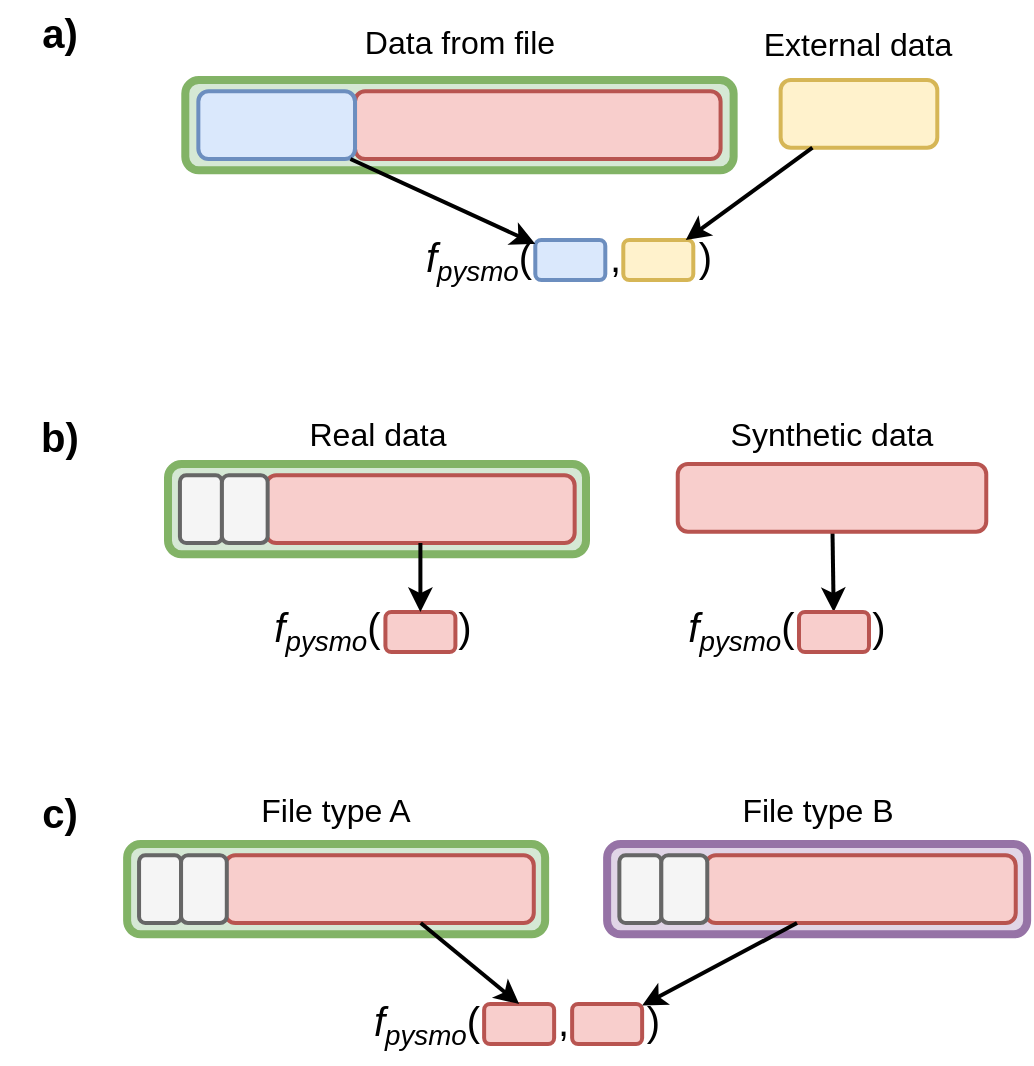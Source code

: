 <mxfile version="18.0.6" type="device"><diagram id="o-GlBjIIxTXlQrCIFuJj" name="Page-1"><mxGraphModel dx="1102" dy="1025" grid="1" gridSize="10" guides="1" tooltips="1" connect="1" arrows="1" fold="1" page="1" pageScale="1" pageWidth="827" pageHeight="1169" math="0" shadow="0"><root><mxCell id="0"/><mxCell id="1" parent="0"/><mxCell id="fT83WR3FIO3PMUgqhIZO-1" value="" style="group" vertex="1" connectable="0" parent="1"><mxGeometry x="90" y="20" width="484.482" height="150" as="geometry"/></mxCell><mxCell id="LxhXRoah3-8K6PAIgRV--42" value="" style="group" parent="fT83WR3FIO3PMUgqhIZO-1" vertex="1" connectable="0"><mxGeometry x="92.649" width="391.833" height="150" as="geometry"/></mxCell><mxCell id="LxhXRoah3-8K6PAIgRV--39" value="Data from file" style="text;html=1;strokeColor=none;fillColor=none;align=center;verticalAlign=middle;whiteSpace=wrap;rounded=0;labelBorderColor=none;fontSize=16;" parent="LxhXRoah3-8K6PAIgRV--42" vertex="1"><mxGeometry x="82.083" y="6" width="110" height="30" as="geometry"/></mxCell><mxCell id="LxhXRoah3-8K6PAIgRV--40" value="External data" style="text;html=1;strokeColor=none;fillColor=none;align=center;verticalAlign=middle;whiteSpace=wrap;rounded=0;labelBorderColor=none;fontSize=16;" parent="LxhXRoah3-8K6PAIgRV--42" vertex="1"><mxGeometry x="281.833" y="7" width="110" height="30" as="geometry"/></mxCell><mxCell id="S184uQcExb8d7YAL1wuZ-12" value="&lt;span style=&quot;font-weight: 400;&quot;&gt;&lt;font style=&quot;&quot;&gt;&lt;i style=&quot;&quot;&gt;f&lt;span style=&quot;font-size: 16.667px;&quot;&gt;&lt;sub&gt;pysmo&lt;/sub&gt;&lt;/span&gt;&lt;/i&gt;(&amp;nbsp; &amp;nbsp; &amp;nbsp; &amp;nbsp;,&amp;nbsp; &amp;nbsp; &amp;nbsp; &amp;nbsp;)&lt;/font&gt;&lt;/span&gt;" style="text;strokeColor=none;fillColor=none;html=1;fontSize=20;fontStyle=1;verticalAlign=middle;align=center;rounded=1;shadow=0;glass=0;sketch=0;fontColor=#000000;container=0;" parent="LxhXRoah3-8K6PAIgRV--42" vertex="1"><mxGeometry x="46" y="110" width="290" height="40" as="geometry"/></mxCell><mxCell id="S184uQcExb8d7YAL1wuZ-14" value="" style="rounded=1;whiteSpace=wrap;html=1;shadow=0;glass=0;sketch=0;fontSize=20;strokeWidth=2;fillColor=#dae8fc;strokeColor=#6c8ebf;container=0;" parent="LxhXRoah3-8K6PAIgRV--42" vertex="1"><mxGeometry x="175" y="120" width="35" height="20" as="geometry"/></mxCell><mxCell id="S184uQcExb8d7YAL1wuZ-17" value="" style="rounded=1;whiteSpace=wrap;html=1;shadow=0;glass=0;sketch=0;fontSize=20;strokeWidth=2;fillColor=#fff2cc;strokeColor=#d6b656;container=0;" parent="LxhXRoah3-8K6PAIgRV--42" vertex="1"><mxGeometry x="219" y="120" width="35" height="20" as="geometry"/></mxCell><mxCell id="S184uQcExb8d7YAL1wuZ-2" value="" style="rounded=1;whiteSpace=wrap;html=1;fillColor=#fff2cc;strokeColor=#d6b656;fontSize=20;sketch=0;strokeWidth=2;container=0;" parent="LxhXRoah3-8K6PAIgRV--42" vertex="1"><mxGeometry x="297.667" y="40" width="78.333" height="33.871" as="geometry"/></mxCell><mxCell id="S184uQcExb8d7YAL1wuZ-40" value="" style="endArrow=classic;html=1;rounded=0;fontSize=18;fontColor=#000000;strokeColor=#000000;strokeWidth=2;" parent="LxhXRoah3-8K6PAIgRV--42" source="S184uQcExb8d7YAL1wuZ-2" target="S184uQcExb8d7YAL1wuZ-17" edge="1"><mxGeometry width="50" height="50" relative="1" as="geometry"><mxPoint x="396" y="480" as="sourcePoint"/><mxPoint x="446" y="430" as="targetPoint"/></mxGeometry></mxCell><mxCell id="LxhXRoah3-8K6PAIgRV--41" value="" style="group" parent="LxhXRoah3-8K6PAIgRV--42" vertex="1" connectable="0"><mxGeometry y="40" width="274.167" height="45.161" as="geometry"/></mxCell><mxCell id="S184uQcExb8d7YAL1wuZ-9" value="" style="rounded=1;whiteSpace=wrap;html=1;shadow=0;glass=0;sketch=0;fontSize=20;strokeWidth=4;fillColor=#d5e8d4;strokeColor=#82b366;container=0;" parent="LxhXRoah3-8K6PAIgRV--41" vertex="1"><mxGeometry width="274.167" height="45.161" as="geometry"/></mxCell><mxCell id="S184uQcExb8d7YAL1wuZ-3" value="" style="rounded=1;whiteSpace=wrap;html=1;fillColor=#f8cecc;strokeColor=#b85450;fontSize=20;sketch=0;glass=0;strokeWidth=2;container=0;" parent="LxhXRoah3-8K6PAIgRV--41" vertex="1"><mxGeometry x="84.861" y="5.645" width="182.778" height="33.871" as="geometry"/></mxCell><mxCell id="S184uQcExb8d7YAL1wuZ-5" value="" style="rounded=1;whiteSpace=wrap;html=1;fillColor=#dae8fc;strokeColor=#6c8ebf;fontSize=20;sketch=0;strokeWidth=2;container=0;" parent="LxhXRoah3-8K6PAIgRV--41" vertex="1"><mxGeometry x="6.528" y="5.645" width="78.333" height="33.871" as="geometry"/></mxCell><mxCell id="S184uQcExb8d7YAL1wuZ-41" value="" style="endArrow=classic;html=1;rounded=0;fontSize=18;fontColor=#000000;strokeColor=#000000;strokeWidth=2;" parent="LxhXRoah3-8K6PAIgRV--42" source="S184uQcExb8d7YAL1wuZ-5" target="S184uQcExb8d7YAL1wuZ-14" edge="1"><mxGeometry width="50" height="50" relative="1" as="geometry"><mxPoint x="386" y="480" as="sourcePoint"/><mxPoint x="436" y="430" as="targetPoint"/></mxGeometry></mxCell><mxCell id="LxhXRoah3-8K6PAIgRV--71" value="&lt;font style=&quot;font-size: 20px;&quot;&gt;a)&lt;/font&gt;" style="text;html=1;strokeColor=none;fillColor=none;align=center;verticalAlign=middle;whiteSpace=wrap;rounded=0;labelBorderColor=none;fontSize=16;fontStyle=1" parent="fT83WR3FIO3PMUgqhIZO-1" vertex="1"><mxGeometry y="1" width="60" height="30" as="geometry"/></mxCell><mxCell id="fT83WR3FIO3PMUgqhIZO-2" value="" style="group" vertex="1" connectable="0" parent="1"><mxGeometry x="90" y="222" width="493.131" height="133" as="geometry"/></mxCell><mxCell id="LxhXRoah3-8K6PAIgRV--70" value="" style="group" parent="fT83WR3FIO3PMUgqhIZO-2" vertex="1" connectable="0"><mxGeometry x="84" width="409.131" height="133" as="geometry"/></mxCell><mxCell id="LxhXRoah3-8K6PAIgRV--55" value="Real data" style="text;html=1;strokeColor=none;fillColor=none;align=center;verticalAlign=middle;whiteSpace=wrap;rounded=0;labelBorderColor=none;fontSize=16;container=0;" parent="LxhXRoah3-8K6PAIgRV--70" vertex="1"><mxGeometry x="49.5" width="110" height="30" as="geometry"/></mxCell><mxCell id="LxhXRoah3-8K6PAIgRV--50" value="" style="rounded=1;whiteSpace=wrap;html=1;shadow=0;glass=0;sketch=0;fontSize=20;strokeWidth=4;fillColor=#d5e8d4;strokeColor=#82b366;container=0;" parent="LxhXRoah3-8K6PAIgRV--70" vertex="1"><mxGeometry y="30" width="209.0" height="45.16" as="geometry"/></mxCell><mxCell id="LxhXRoah3-8K6PAIgRV--51" value="" style="rounded=1;whiteSpace=wrap;html=1;fillColor=#f8cecc;strokeColor=#b85450;fontSize=20;sketch=0;glass=0;strokeWidth=2;container=0;" parent="LxhXRoah3-8K6PAIgRV--70" vertex="1"><mxGeometry x="49.07" y="35.65" width="154.262" height="33.87" as="geometry"/></mxCell><mxCell id="LxhXRoah3-8K6PAIgRV--53" value="" style="rounded=1;whiteSpace=wrap;html=1;fillColor=#f5f5f5;strokeColor=#666666;fontSize=20;sketch=0;strokeWidth=2;fontColor=#333333;container=0;" parent="LxhXRoah3-8K6PAIgRV--70" vertex="1"><mxGeometry x="5.963" y="35.65" width="21" height="33.869" as="geometry"/></mxCell><mxCell id="LxhXRoah3-8K6PAIgRV--54" value="" style="rounded=1;whiteSpace=wrap;html=1;fillColor=#f5f5f5;strokeColor=#666666;fontSize=20;sketch=0;strokeWidth=2;fontColor=#333333;container=0;" parent="LxhXRoah3-8K6PAIgRV--70" vertex="1"><mxGeometry x="26.962" y="35.65" width="22.869" height="33.869" as="geometry"/></mxCell><mxCell id="LxhXRoah3-8K6PAIgRV--43" value="Synthetic data" style="text;html=1;strokeColor=none;fillColor=none;align=center;verticalAlign=middle;whiteSpace=wrap;rounded=0;labelBorderColor=none;fontSize=16;container=0;" parent="LxhXRoah3-8K6PAIgRV--70" vertex="1"><mxGeometry x="277.001" width="110" height="30" as="geometry"/></mxCell><mxCell id="LxhXRoah3-8K6PAIgRV--47" value="" style="endArrow=classic;html=1;rounded=0;fontSize=18;fontColor=#000000;strokeColor=#000000;strokeWidth=2;" parent="LxhXRoah3-8K6PAIgRV--70" source="LxhXRoah3-8K6PAIgRV--59" target="LxhXRoah3-8K6PAIgRV--45" edge="1"><mxGeometry width="50" height="50" relative="1" as="geometry"><mxPoint x="338.249" y="67.87" as="sourcePoint"/><mxPoint x="524.44" y="-116" as="targetPoint"/></mxGeometry></mxCell><mxCell id="LxhXRoah3-8K6PAIgRV--59" value="" style="rounded=1;whiteSpace=wrap;html=1;fillColor=#f8cecc;strokeColor=#b85450;fontSize=20;sketch=0;glass=0;strokeWidth=2;container=0;" parent="LxhXRoah3-8K6PAIgRV--70" vertex="1"><mxGeometry x="254.87" y="30" width="154.262" height="33.87" as="geometry"/></mxCell><mxCell id="LxhXRoah3-8K6PAIgRV--44" value="&lt;span style=&quot;font-weight: 400;&quot;&gt;&lt;font style=&quot;&quot;&gt;&lt;i style=&quot;&quot;&gt;f&lt;span style=&quot;font-size: 16.667px;&quot;&gt;&lt;sub&gt;pysmo&lt;/sub&gt;&lt;/span&gt;&lt;/i&gt;(&amp;nbsp; &amp;nbsp; &amp;nbsp; &amp;nbsp;)&lt;/font&gt;&lt;/span&gt;" style="text;strokeColor=none;fillColor=none;html=1;fontSize=20;fontStyle=1;verticalAlign=middle;align=center;rounded=1;shadow=0;glass=0;sketch=0;fontColor=#000000;container=0;" parent="LxhXRoah3-8K6PAIgRV--70" vertex="1"><mxGeometry x="248.505" y="93" width="121" height="40" as="geometry"/></mxCell><mxCell id="LxhXRoah3-8K6PAIgRV--45" value="" style="rounded=1;whiteSpace=wrap;html=1;shadow=0;glass=0;sketch=0;fontSize=20;strokeWidth=2;fillColor=#f8cecc;strokeColor=#b85450;container=0;" parent="LxhXRoah3-8K6PAIgRV--70" vertex="1"><mxGeometry x="315.495" y="104" width="35" height="20" as="geometry"/></mxCell><mxCell id="LxhXRoah3-8K6PAIgRV--56" value="&lt;span style=&quot;font-weight: 400;&quot;&gt;&lt;font style=&quot;&quot;&gt;&lt;i style=&quot;&quot;&gt;f&lt;span style=&quot;font-size: 16.667px;&quot;&gt;&lt;sub&gt;pysmo&lt;/sub&gt;&lt;/span&gt;&lt;/i&gt;(&amp;nbsp; &amp;nbsp; &amp;nbsp; &amp;nbsp;)&lt;/font&gt;&lt;/span&gt;" style="text;strokeColor=none;fillColor=none;html=1;fontSize=20;fontStyle=1;verticalAlign=middle;align=center;rounded=1;shadow=0;glass=0;sketch=0;fontColor=#000000;container=0;" parent="LxhXRoah3-8K6PAIgRV--70" vertex="1"><mxGeometry x="51.505" y="93" width="100" height="40" as="geometry"/></mxCell><mxCell id="LxhXRoah3-8K6PAIgRV--57" value="" style="rounded=1;whiteSpace=wrap;html=1;shadow=0;glass=0;sketch=0;fontSize=20;strokeWidth=2;fillColor=#f8cecc;strokeColor=#b85450;container=0;" parent="LxhXRoah3-8K6PAIgRV--70" vertex="1"><mxGeometry x="108.705" y="104" width="35" height="20" as="geometry"/></mxCell><mxCell id="LxhXRoah3-8K6PAIgRV--58" value="" style="endArrow=classic;html=1;rounded=0;fontSize=16;strokeWidth=2;" parent="LxhXRoah3-8K6PAIgRV--70" source="LxhXRoah3-8K6PAIgRV--51" target="LxhXRoah3-8K6PAIgRV--57" edge="1"><mxGeometry width="50" height="50" relative="1" as="geometry"><mxPoint x="199" y="144" as="sourcePoint"/><mxPoint x="249" y="94" as="targetPoint"/></mxGeometry></mxCell><mxCell id="LxhXRoah3-8K6PAIgRV--72" value="&lt;font style=&quot;font-size: 20px;&quot;&gt;b)&lt;/font&gt;" style="text;html=1;strokeColor=none;fillColor=none;align=center;verticalAlign=middle;whiteSpace=wrap;rounded=0;labelBorderColor=none;fontSize=16;fontStyle=1" parent="fT83WR3FIO3PMUgqhIZO-2" vertex="1"><mxGeometry y="1" width="60" height="30" as="geometry"/></mxCell><mxCell id="fT83WR3FIO3PMUgqhIZO-3" value="" style="group" vertex="1" connectable="0" parent="1"><mxGeometry x="90" y="410" width="513.566" height="142" as="geometry"/></mxCell><mxCell id="LxhXRoah3-8K6PAIgRV--66" value="" style="group" parent="fT83WR3FIO3PMUgqhIZO-3" vertex="1" connectable="0"><mxGeometry x="63.566" width="450" height="142" as="geometry"/></mxCell><mxCell id="LxhXRoah3-8K6PAIgRV--64" value="File type A" style="text;html=1;strokeColor=none;fillColor=none;align=center;verticalAlign=middle;whiteSpace=wrap;rounded=0;labelBorderColor=none;fontSize=16;container=0;" parent="LxhXRoah3-8K6PAIgRV--66" vertex="1"><mxGeometry x="49.5" width="110" height="30" as="geometry"/></mxCell><mxCell id="LxhXRoah3-8K6PAIgRV--65" value="File type B" style="text;html=1;strokeColor=none;fillColor=none;align=center;verticalAlign=middle;whiteSpace=wrap;rounded=0;labelBorderColor=none;fontSize=16;container=0;" parent="LxhXRoah3-8K6PAIgRV--66" vertex="1"><mxGeometry x="290" width="110" height="30" as="geometry"/></mxCell><mxCell id="LxhXRoah3-8K6PAIgRV--4" value="&lt;span style=&quot;font-weight: 400;&quot;&gt;&lt;font style=&quot;&quot;&gt;&lt;i style=&quot;&quot;&gt;f&lt;span style=&quot;font-size: 16.667px;&quot;&gt;&lt;sub&gt;pysmo&lt;/sub&gt;&lt;/span&gt;&lt;/i&gt;(&amp;nbsp; &amp;nbsp; &amp;nbsp; &amp;nbsp;,&amp;nbsp; &amp;nbsp; &amp;nbsp; &amp;nbsp;)&lt;/font&gt;&lt;/span&gt;" style="text;strokeColor=none;fillColor=none;html=1;fontSize=20;fontStyle=1;verticalAlign=middle;align=center;rounded=1;shadow=0;glass=0;sketch=0;fontColor=#000000;container=0;" parent="LxhXRoah3-8K6PAIgRV--66" vertex="1"><mxGeometry x="49.5" y="102" width="290" height="40" as="geometry"/></mxCell><mxCell id="LxhXRoah3-8K6PAIgRV--5" value="" style="rounded=1;whiteSpace=wrap;html=1;shadow=0;glass=0;sketch=0;fontSize=20;strokeWidth=2;fillColor=#f8cecc;strokeColor=#b85450;container=0;" parent="LxhXRoah3-8K6PAIgRV--66" vertex="1"><mxGeometry x="178.5" y="112" width="35" height="20" as="geometry"/></mxCell><mxCell id="LxhXRoah3-8K6PAIgRV--6" value="" style="rounded=1;whiteSpace=wrap;html=1;shadow=0;glass=0;sketch=0;fontSize=20;strokeWidth=2;fillColor=#f8cecc;strokeColor=#b85450;container=0;" parent="LxhXRoah3-8K6PAIgRV--66" vertex="1"><mxGeometry x="222.5" y="112" width="35" height="20" as="geometry"/></mxCell><mxCell id="LxhXRoah3-8K6PAIgRV--9" value="" style="rounded=1;whiteSpace=wrap;html=1;shadow=0;glass=0;sketch=0;fontSize=20;strokeWidth=4;fillColor=#d5e8d4;strokeColor=#82b366;container=0;" parent="LxhXRoah3-8K6PAIgRV--66" vertex="1"><mxGeometry y="32" width="209.0" height="45.16" as="geometry"/></mxCell><mxCell id="LxhXRoah3-8K6PAIgRV--10" value="" style="rounded=1;whiteSpace=wrap;html=1;fillColor=#f8cecc;strokeColor=#b85450;fontSize=20;sketch=0;glass=0;strokeWidth=2;container=0;" parent="LxhXRoah3-8K6PAIgRV--66" vertex="1"><mxGeometry x="49.07" y="37.65" width="154.262" height="33.87" as="geometry"/></mxCell><mxCell id="LxhXRoah3-8K6PAIgRV--36" value="" style="endArrow=classic;html=1;rounded=0;fontSize=16;entryX=0.5;entryY=0;entryDx=0;entryDy=0;strokeWidth=2;" parent="LxhXRoah3-8K6PAIgRV--66" source="LxhXRoah3-8K6PAIgRV--10" target="LxhXRoah3-8K6PAIgRV--5" edge="1"><mxGeometry width="50" height="50" relative="1" as="geometry"><mxPoint x="200" y="32" as="sourcePoint"/><mxPoint x="250" y="-18" as="targetPoint"/></mxGeometry></mxCell><mxCell id="LxhXRoah3-8K6PAIgRV--15" value="" style="rounded=1;whiteSpace=wrap;html=1;fillColor=#f5f5f5;strokeColor=#666666;fontSize=20;sketch=0;strokeWidth=2;fontColor=#333333;container=0;" parent="LxhXRoah3-8K6PAIgRV--66" vertex="1"><mxGeometry x="5.963" y="37.65" width="21" height="33.869" as="geometry"/></mxCell><mxCell id="LxhXRoah3-8K6PAIgRV--11" value="" style="rounded=1;whiteSpace=wrap;html=1;fillColor=#f5f5f5;strokeColor=#666666;fontSize=20;sketch=0;strokeWidth=2;fontColor=#333333;container=0;" parent="LxhXRoah3-8K6PAIgRV--66" vertex="1"><mxGeometry x="26.962" y="37.65" width="22.869" height="33.869" as="geometry"/></mxCell><mxCell id="LxhXRoah3-8K6PAIgRV--29" value="" style="rounded=1;whiteSpace=wrap;html=1;shadow=0;glass=0;sketch=0;fontSize=20;strokeWidth=4;fillColor=#e1d5e7;strokeColor=#9673a6;container=0;" parent="LxhXRoah3-8K6PAIgRV--66" vertex="1"><mxGeometry x="240" y="32" width="210" height="45.16" as="geometry"/></mxCell><mxCell id="LxhXRoah3-8K6PAIgRV--30" value="" style="rounded=1;whiteSpace=wrap;html=1;fillColor=#f8cecc;strokeColor=#b85450;fontSize=20;sketch=0;glass=0;strokeWidth=2;container=0;" parent="LxhXRoah3-8K6PAIgRV--66" vertex="1"><mxGeometry x="289.304" y="37.65" width="155" height="33.87" as="geometry"/></mxCell><mxCell id="LxhXRoah3-8K6PAIgRV--13" value="" style="endArrow=classic;html=1;rounded=0;fontSize=18;fontColor=#000000;strokeColor=#000000;strokeWidth=2;" parent="LxhXRoah3-8K6PAIgRV--66" source="LxhXRoah3-8K6PAIgRV--30" target="LxhXRoah3-8K6PAIgRV--6" edge="1"><mxGeometry width="50" height="50" relative="1" as="geometry"><mxPoint x="450" y="182" as="sourcePoint"/><mxPoint x="426" y="392" as="targetPoint"/></mxGeometry></mxCell><mxCell id="LxhXRoah3-8K6PAIgRV--32" value="" style="rounded=1;whiteSpace=wrap;html=1;fillColor=#f5f5f5;strokeColor=#666666;fontSize=20;sketch=0;strokeWidth=2;fontColor=#333333;container=0;" parent="LxhXRoah3-8K6PAIgRV--66" vertex="1"><mxGeometry x="246.113" y="37.65" width="21" height="33.869" as="geometry"/></mxCell><mxCell id="LxhXRoah3-8K6PAIgRV--33" value="" style="rounded=1;whiteSpace=wrap;html=1;fillColor=#f5f5f5;strokeColor=#666666;fontSize=20;sketch=0;strokeWidth=2;fontColor=#333333;container=0;" parent="LxhXRoah3-8K6PAIgRV--66" vertex="1"><mxGeometry x="267.091" y="37.65" width="22.979" height="33.869" as="geometry"/></mxCell><mxCell id="LxhXRoah3-8K6PAIgRV--73" value="&lt;font style=&quot;font-size: 20px;&quot;&gt;c)&lt;/font&gt;" style="text;html=1;strokeColor=none;fillColor=none;align=center;verticalAlign=middle;whiteSpace=wrap;rounded=0;labelBorderColor=none;fontSize=16;fontStyle=1" parent="fT83WR3FIO3PMUgqhIZO-3" vertex="1"><mxGeometry y="1" width="60" height="30" as="geometry"/></mxCell></root></mxGraphModel></diagram></mxfile>